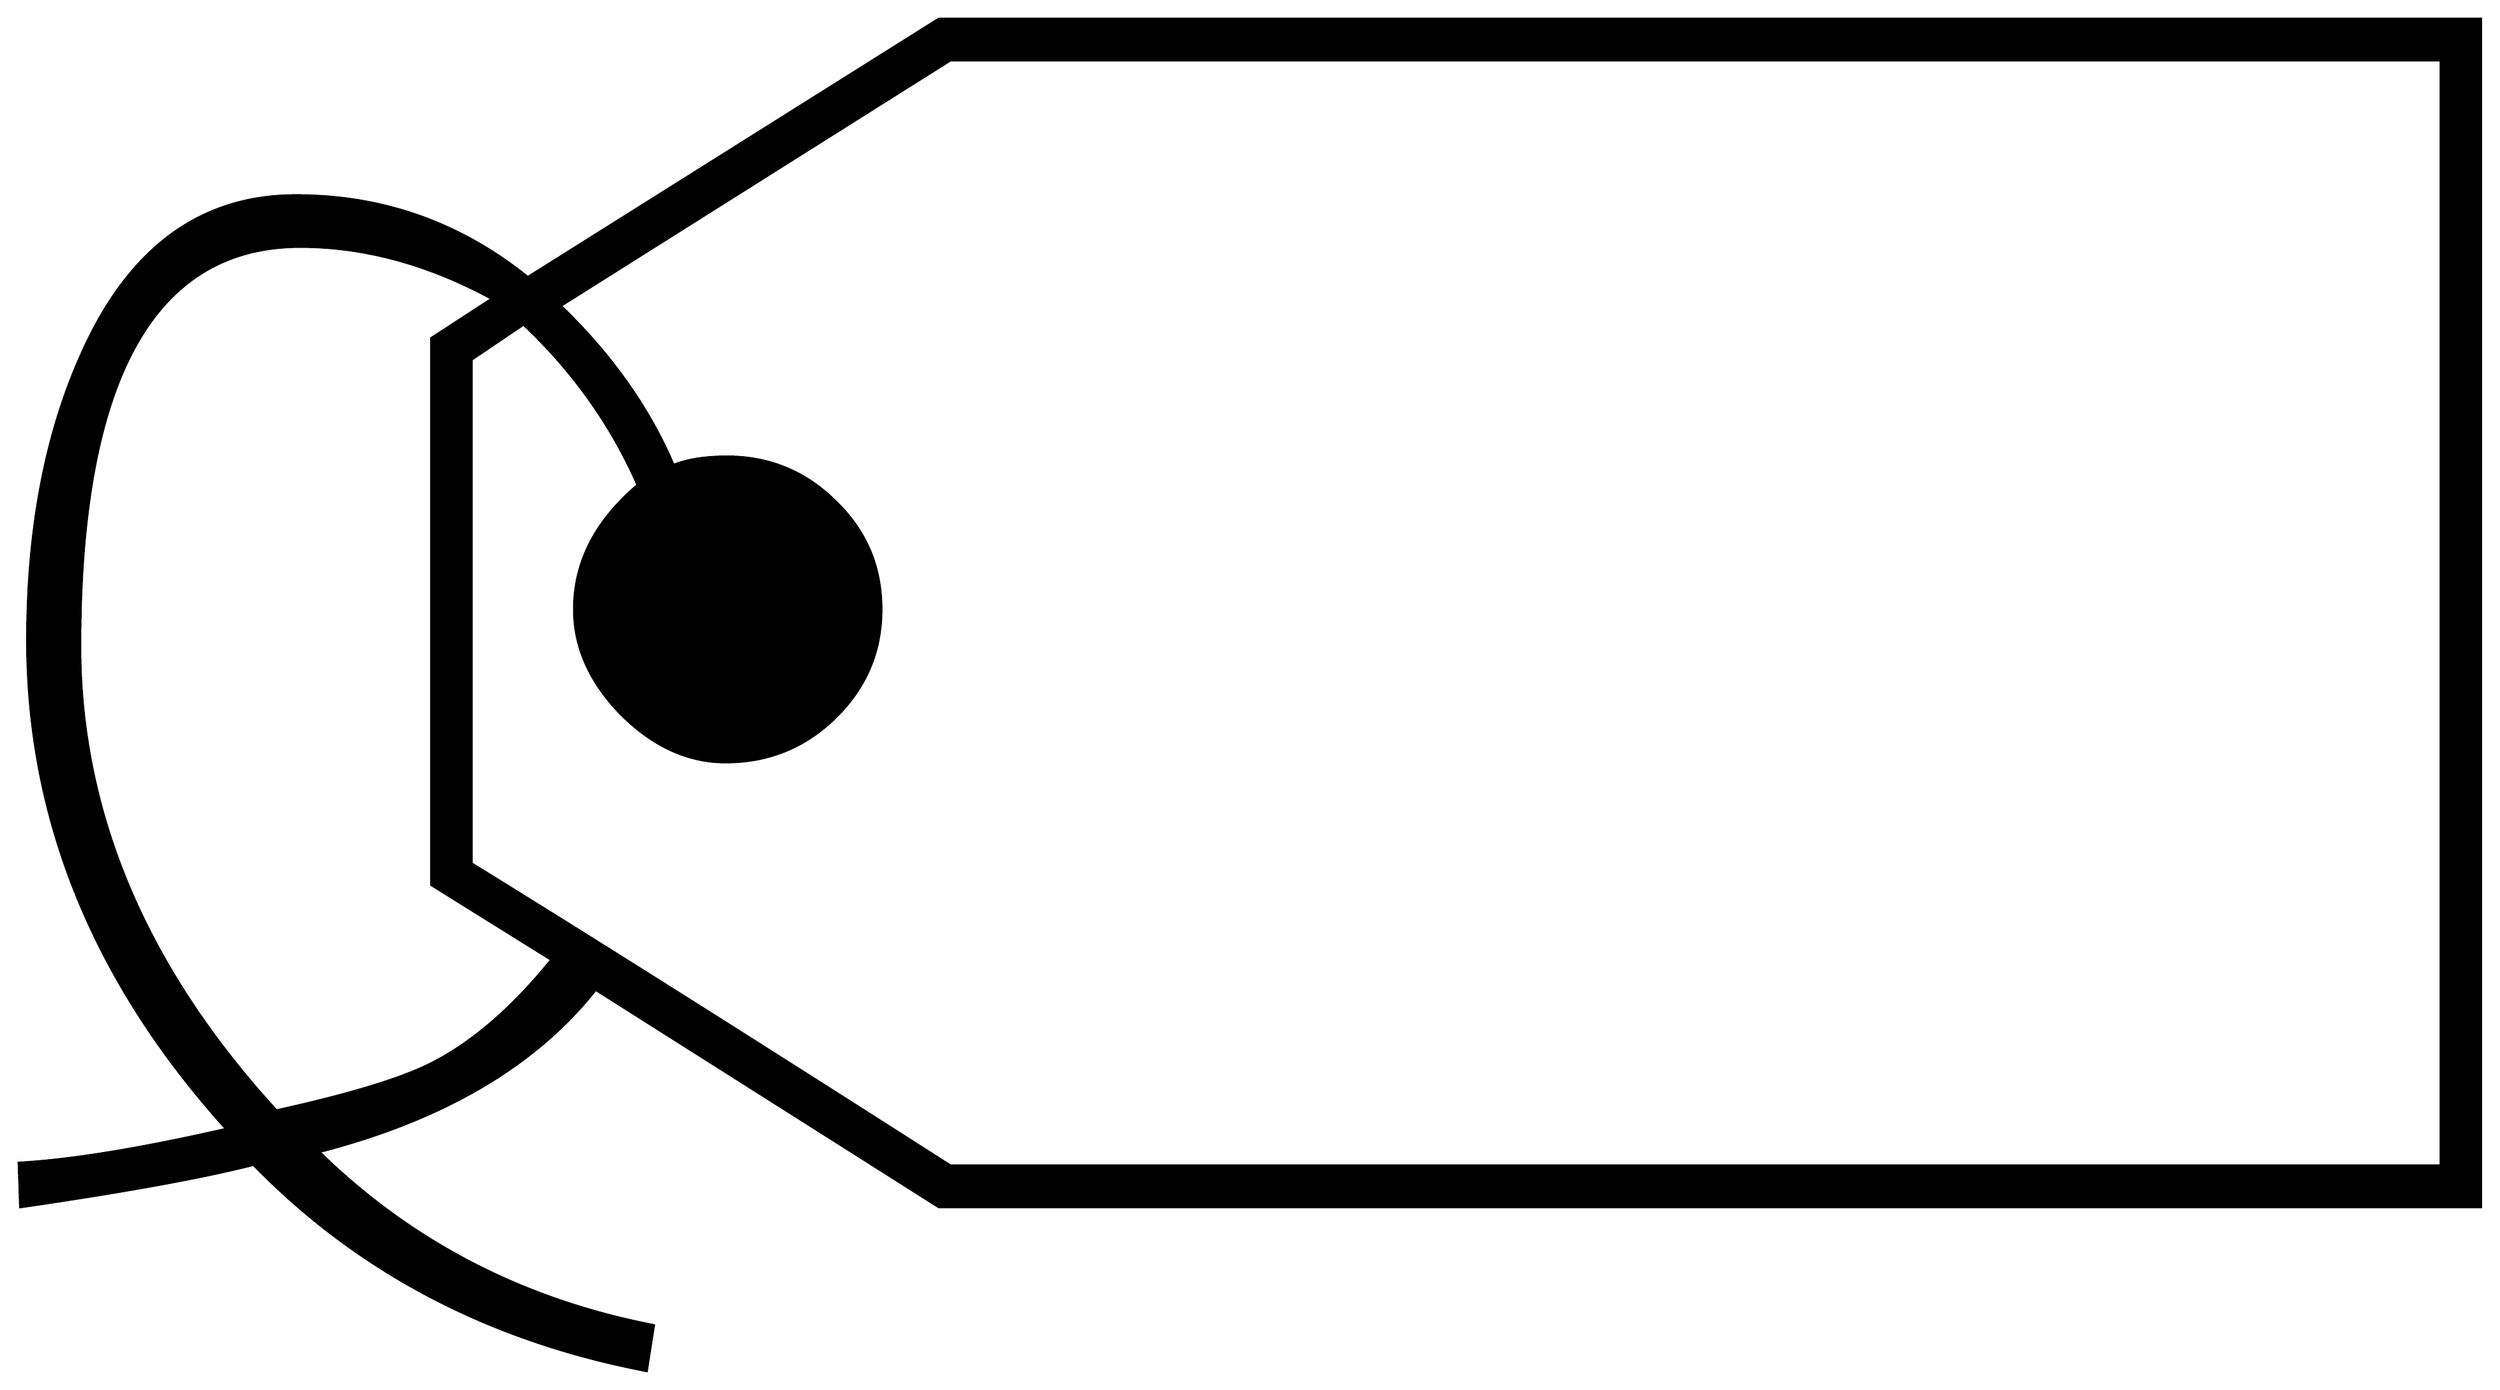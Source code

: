


\begin{tikzpicture}[y=0.80pt, x=0.80pt, yscale=-1.0, xscale=1.0, inner sep=0pt, outer sep=0pt]
\begin{scope}[shift={(100.0,1486.0)},nonzero rule]
  \path[draw=.,fill=.,line width=1.600pt] (1892.0,0.0) --
    (801.0,0.0) -- (558.0,-154.0) .. controls (515.333,-100.0) and
    (450.0,-61.667) .. (362.0,-39.0) .. controls (427.333,25.0) and
    (506.333,66.0) .. (599.0,84.0) -- (594.0,116.0) .. controls
    (482.667,94.667) and (390.0,46.0) .. (316.0,-30.0) .. controls
    (279.333,-20.667) and (224.333,-10.667) .. (151.0,0.0) --
    (150.0,-31.0) .. controls (186.667,-33.0) and (235.667,-41.0) ..
    (297.0,-55.0) .. controls (203.0,-159.0) and (156.0,-274.333)
    .. (156.0,-401.0) .. controls (156.0,-479.0) and
    (168.667,-546.333) .. (194.0,-603.0) .. controls (227.333,-678.333)
    and (278.0,-716.0) .. (346.0,-716.0) .. controls
    (407.333,-716.0) and (462.0,-696.667) .. (510.0,-658.0) --
    (801.0,-841.0) -- (1892.0,-841.0) -- (1892.0,0.0) --
    cycle(1864.0,-29.0) -- (1864.0,-812.0) -- (809.0,-812.0) --
    (533.0,-638.0) .. controls (569.0,-603.333) and (595.667,-565.667)
    .. (613.0,-525.0) .. controls (623.0,-529.0) and
    (635.667,-531.0) .. (651.0,-531.0) .. controls (681.0,-531.0)
    and (706.667,-520.333) .. (728.0,-499.0) .. controls
    (749.333,-478.333) and (760.0,-453.0) .. (760.0,-423.0) ..
    controls (760.0,-393.0) and (749.0,-367.333) .. (727.0,-346.0)
    .. controls (705.667,-325.333) and (680.0,-315.0) ..
    (650.0,-315.0) .. controls (623.333,-315.0) and (598.667,-326.333)
    .. (576.0,-349.0) .. controls (554.0,-371.667) and
    (543.0,-396.333) .. (543.0,-423.0) .. controls (543.0,-456.333)
    and (558.0,-485.667) .. (588.0,-511.0) .. controls
    (569.333,-553.667) and (542.333,-591.667) .. (507.0,-625.0) --
    (470.0,-600.0) -- (470.0,-243.0) .. controls (555.333,-190.333)
    and (668.333,-119.0) .. (809.0,-29.0) -- (1864.0,-29.0) --
    cycle(527.0,-175.0) -- (442.0,-228.0) -- (442.0,-615.0) --
    (485.0,-643.0) .. controls (439.667,-667.667) and (394.333,-680.0)
    .. (349.0,-680.0) .. controls (245.0,-680.0) and
    (193.0,-585.667) .. (193.0,-397.0) .. controls (193.0,-279.0)
    and (239.333,-169.333) .. (332.0,-68.0) .. controls
    (383.333,-79.333) and (419.667,-90.333) .. (441.0,-101.0) ..
    controls (470.333,-115.667) and (499.0,-140.333) .. (527.0,-175.0)
    -- cycle;
\end{scope}

\end{tikzpicture}

